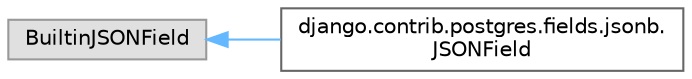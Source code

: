 digraph "Graphical Class Hierarchy"
{
 // LATEX_PDF_SIZE
  bgcolor="transparent";
  edge [fontname=Helvetica,fontsize=10,labelfontname=Helvetica,labelfontsize=10];
  node [fontname=Helvetica,fontsize=10,shape=box,height=0.2,width=0.4];
  rankdir="LR";
  Node0 [id="Node000000",label="BuiltinJSONField",height=0.2,width=0.4,color="grey60", fillcolor="#E0E0E0", style="filled",tooltip=" "];
  Node0 -> Node1 [id="edge953_Node000000_Node000001",dir="back",color="steelblue1",style="solid",tooltip=" "];
  Node1 [id="Node000001",label="django.contrib.postgres.fields.jsonb.\lJSONField",height=0.2,width=0.4,color="grey40", fillcolor="white", style="filled",URL="$classdjango_1_1contrib_1_1postgres_1_1fields_1_1jsonb_1_1_j_s_o_n_field.html",tooltip=" "];
}
